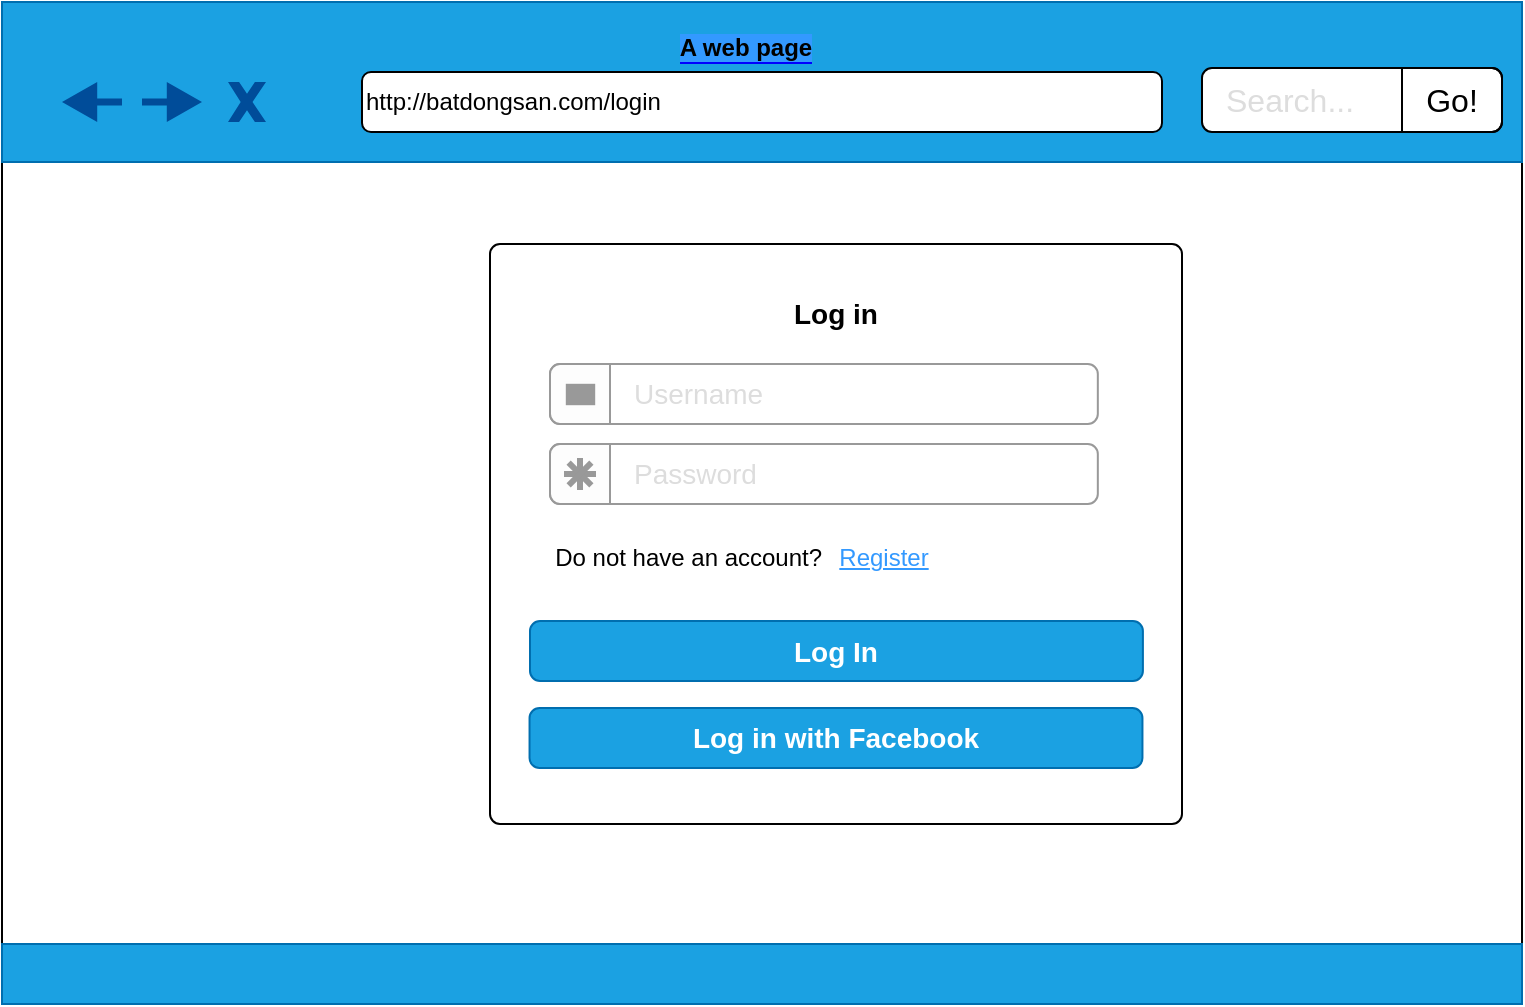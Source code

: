 <mxfile version="12.0.2" type="github" pages="1"><diagram id="NH0De1h8tEdP9LOJbd18" name="Page-1"><mxGraphModel dx="976" dy="483" grid="1" gridSize="10" guides="1" tooltips="1" connect="1" arrows="1" fold="1" page="1" pageScale="1" pageWidth="827" pageHeight="1169" math="0" shadow="0"><root><mxCell id="0"/><mxCell id="1" parent="0"/><mxCell id="H4DDcBMJjKnxO3FUkKOn-1" value="" style="rounded=0;whiteSpace=wrap;html=1;" parent="1" vertex="1"><mxGeometry y="28" width="760" height="500" as="geometry"/></mxCell><mxCell id="H4DDcBMJjKnxO3FUkKOn-5" value="" style="rounded=0;whiteSpace=wrap;html=1;fillColor=#1ba1e2;strokeColor=#006EAF;fontColor=#ffffff;" parent="1" vertex="1"><mxGeometry y="27" width="760" height="80" as="geometry"/></mxCell><mxCell id="H4DDcBMJjKnxO3FUkKOn-6" value="" style="rounded=0;whiteSpace=wrap;html=1;fillColor=#1ba1e2;strokeColor=#006EAF;fontColor=#ffffff;" parent="1" vertex="1"><mxGeometry y="498" width="760" height="30" as="geometry"/></mxCell><mxCell id="H4DDcBMJjKnxO3FUkKOn-8" value="http://batdongsan.com/login" style="rounded=1;whiteSpace=wrap;html=1;align=left;" parent="1" vertex="1"><mxGeometry x="180" y="62" width="400" height="30" as="geometry"/></mxCell><mxCell id="H4DDcBMJjKnxO3FUkKOn-11" value="Log in" style="html=1;shadow=0;dashed=0;shape=mxgraph.bootstrap.rrect;fillColor=#ffffff;align=center;rSize=5;strokeColor=#000000;verticalAlign=top;spacingTop=20;fontSize=14;fontStyle=1;whiteSpace=wrap;" parent="1" vertex="1"><mxGeometry x="244" y="148" width="346" height="290" as="geometry"/></mxCell><mxCell id="H4DDcBMJjKnxO3FUkKOn-12" value="Username" style="html=1;shadow=0;dashed=0;shape=mxgraph.bootstrap.rrect;rSize=5;strokeColor=#999999;fillColor=#ffffff;fontSize=14;fontColor=#dddddd;align=left;spacingLeft=40;whiteSpace=wrap;resizeWidth=1;" parent="H4DDcBMJjKnxO3FUkKOn-11" vertex="1"><mxGeometry width="273.917" height="30" relative="1" as="geometry"><mxPoint x="30" y="60" as="offset"/></mxGeometry></mxCell><mxCell id="H4DDcBMJjKnxO3FUkKOn-13" value="" style="html=1;shadow=0;dashed=0;shape=mxgraph.bootstrap.leftButton;rSize=5;strokeColor=#999999;fillColor=#fdfdfd;resizeHeight=1;" parent="H4DDcBMJjKnxO3FUkKOn-12" vertex="1"><mxGeometry width="30" height="30" relative="1" as="geometry"/></mxCell><mxCell id="H4DDcBMJjKnxO3FUkKOn-14" value="" style="html=1;shadow=0;dashed=0;shape=mxgraph.bootstrap.mail;strokeColor=#fdfdfd;fillColor=#999999;strokeWidth=1.3;" parent="H4DDcBMJjKnxO3FUkKOn-13" vertex="1"><mxGeometry x="0.5" y="0.5" width="16" height="12" relative="1" as="geometry"><mxPoint x="-8" y="-6" as="offset"/></mxGeometry></mxCell><mxCell id="H4DDcBMJjKnxO3FUkKOn-15" value="Password" style="html=1;shadow=0;dashed=0;shape=mxgraph.bootstrap.rrect;fillColor=#ffffff;rSize=5;strokeColor=#999999;fontSize=14;fontColor=#dddddd;align=left;spacingLeft=40;whiteSpace=wrap;resizeWidth=1;" parent="H4DDcBMJjKnxO3FUkKOn-11" vertex="1"><mxGeometry width="273.917" height="30" relative="1" as="geometry"><mxPoint x="30" y="100" as="offset"/></mxGeometry></mxCell><mxCell id="H4DDcBMJjKnxO3FUkKOn-16" value="" style="html=1;shadow=0;dashed=0;shape=mxgraph.bootstrap.leftButton;rSize=5;strokeColor=#999999;fillColor=#fdfdfd;resizeHeight=1;" parent="H4DDcBMJjKnxO3FUkKOn-15" vertex="1"><mxGeometry width="30" height="30" relative="1" as="geometry"><mxPoint as="offset"/></mxGeometry></mxCell><mxCell id="H4DDcBMJjKnxO3FUkKOn-17" value="" style="html=1;shadow=0;dashed=0;shape=mxgraph.bootstrap.password;strokeColor=#999999;strokeWidth=3;" parent="H4DDcBMJjKnxO3FUkKOn-16" vertex="1"><mxGeometry x="0.5" y="0.5" width="16" height="16" relative="1" as="geometry"><mxPoint x="-8" y="-8" as="offset"/></mxGeometry></mxCell><mxCell id="H4DDcBMJjKnxO3FUkKOn-19" value="Log In" style="html=1;shadow=0;dashed=0;shape=mxgraph.bootstrap.rrect;rSize=5;strokeColor=#006EAF;fillColor=#1ba1e2;fontColor=#ffffff;fontSize=14;fontStyle=1;whiteSpace=wrap;resizeWidth=1;" parent="H4DDcBMJjKnxO3FUkKOn-11" vertex="1"><mxGeometry y="1" width="306.457" height="30" relative="1" as="geometry"><mxPoint x="20" y="-101.5" as="offset"/></mxGeometry></mxCell><mxCell id="H4DDcBMJjKnxO3FUkKOn-23" value="Do not have an account?&amp;nbsp;" style="text;html=1;strokeColor=none;fillColor=none;align=center;verticalAlign=middle;whiteSpace=wrap;rounded=0;" parent="H4DDcBMJjKnxO3FUkKOn-11" vertex="1"><mxGeometry x="28.833" y="147" width="144.167" height="20" as="geometry"/></mxCell><mxCell id="H4DDcBMJjKnxO3FUkKOn-26" value="&lt;font color=&quot;#3399ff&quot;&gt;&lt;u&gt;Register&lt;/u&gt;&lt;/font&gt;" style="text;html=1;strokeColor=none;fillColor=none;align=center;verticalAlign=middle;whiteSpace=wrap;rounded=0;" parent="H4DDcBMJjKnxO3FUkKOn-11" vertex="1"><mxGeometry x="173" y="147" width="48.056" height="20" as="geometry"/></mxCell><mxCell id="H4DDcBMJjKnxO3FUkKOn-28" value="&lt;b&gt;Log in with Facebook&lt;/b&gt;" style="html=1;shadow=0;dashed=0;shape=mxgraph.bootstrap.rrect;rSize=5;fillColor=#1ba1e2;align=center;strokeColor=#006EAF;fontColor=#ffffff;fontSize=14;whiteSpace=wrap;" parent="H4DDcBMJjKnxO3FUkKOn-11" vertex="1"><mxGeometry x="19.771" y="232" width="306.457" height="30" as="geometry"/></mxCell><mxCell id="H4DDcBMJjKnxO3FUkKOn-29" value="Search..." style="html=1;shadow=0;shape=mxgraph.bootstrap.rrect;fillColor=#ffffff;rSize=5;strokeColor=#000000;align=left;spacingLeft=10;fontSize=16;fontColor=#dddddd;whiteSpace=wrap;" parent="1" vertex="1"><mxGeometry x="600" y="60" width="150" height="32" as="geometry"/></mxCell><mxCell id="H4DDcBMJjKnxO3FUkKOn-30" value="Go!" style="html=1;shadow=0;dashed=0;shape=mxgraph.bootstrap.rightButton;rSize=5;strokeColor=#000000;fillColor=none;fontSize=16;whiteSpace=wrap;resizeHeight=1;" parent="H4DDcBMJjKnxO3FUkKOn-29" vertex="1"><mxGeometry x="1" width="50" height="32" relative="1" as="geometry"><mxPoint x="-50" as="offset"/></mxGeometry></mxCell><mxCell id="H4DDcBMJjKnxO3FUkKOn-37" value="" style="verticalLabelPosition=bottom;verticalAlign=top;html=1;shape=mxgraph.basic.x;strokeColor=none;fillColor=#004C99;fontColor=#ffffff;" parent="1" vertex="1"><mxGeometry x="113" y="67" width="19" height="20" as="geometry"/></mxCell><mxCell id="H4DDcBMJjKnxO3FUkKOn-39" value="" style="shape=image;html=1;verticalAlign=top;verticalLabelPosition=bottom;labelBackgroundColor=#ffffff;imageAspect=0;aspect=fixed;image=https://cdn0.iconfinder.com/data/icons/my-house-1/512/09-house-128.png;fillColor=#0000FF;" parent="1" vertex="1"><mxGeometry x="140" y="62" width="30" height="30" as="geometry"/></mxCell><mxCell id="H4DDcBMJjKnxO3FUkKOn-49" value="" style="html=1;shadow=0;dashed=0;align=center;verticalAlign=middle;shape=mxgraph.arrows2.arrow;dy=0.82;dx=17.6;flipH=1;notch=0;labelBackgroundColor=#0000ff;fillColor=#004C99;strokeColor=none;" parent="1" vertex="1"><mxGeometry x="30" y="67" width="30" height="20" as="geometry"/></mxCell><mxCell id="H4DDcBMJjKnxO3FUkKOn-53" value="" style="html=1;shadow=0;dashed=0;align=center;verticalAlign=middle;shape=mxgraph.arrows2.arrow;dy=0.82;dx=17.6;flipH=1;notch=0;labelBackgroundColor=#0000ff;fillColor=#004C99;strokeColor=none;rotation=180;" parent="1" vertex="1"><mxGeometry x="70" y="67" width="30" height="20" as="geometry"/></mxCell><mxCell id="H4DDcBMJjKnxO3FUkKOn-56" value="&lt;b style=&quot;background-color: rgb(51 , 153 , 255)&quot;&gt;A web page&lt;/b&gt;" style="text;html=1;align=center;verticalAlign=middle;whiteSpace=wrap;rounded=0;labelBackgroundColor=#0000ff;" parent="1" vertex="1"><mxGeometry x="327" y="40" width="90" height="20" as="geometry"/></mxCell></root></mxGraphModel></diagram></mxfile>